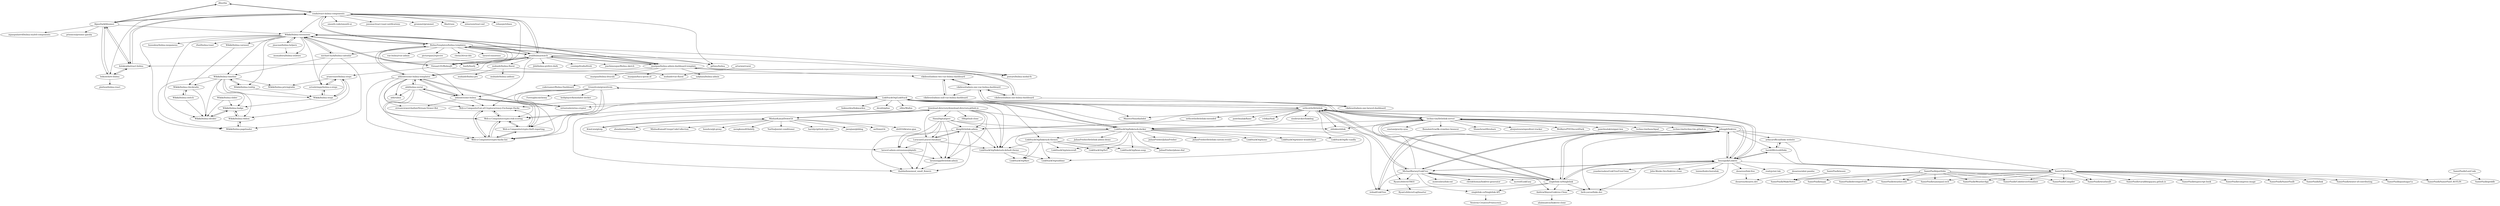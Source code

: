 digraph G {
"dfee/rbx" -> "couds/react-bulma-components"
"dfee/rbx" -> "AlgusDark/bloomer"
"aldi/awesome-bulma-templates" -> "aldi/bulma-social"
"aldi/awesome-bulma-templates" -> "aldi/awesome-bulma"
"aldi/awesome-bulma-templates" -> "Web-n-Composite/List-of-Cryptocurrency-Exchange-Hacks"
"aldi/awesome-bulma-templates" -> "Web-n-Composite/crypto-risk-scoring"
"aldi/awesome-bulma-templates" -> "Web-n-Composite/crypto-hacks-list"
"aldi/awesome-bulma-templates" -> "aldi/ralma"
"aldi/awesome-bulma-templates" -> "Web-n-Composite/crypto-theft-reporting"
"aldi/awesome-bulma-templates" -> "siriustools/sirius-crypter"
"aldi/awesome-bulma-templates" -> "streamviewerchatbot/Stream-Viewer-Bot"
"aldi/awesome-bulma-templates" -> "BulmaTemplates/bulma-templates"
"aldi/bulma-social" -> "aldi/awesome-bulma"
"aldi/bulma-social" -> "aldi/awesome-bulma-templates"
"aldi/bulma-social" -> "aldi/ralma"
"aldi/bulma-social" -> "Web-n-Composite/List-of-Cryptocurrency-Exchange-Hacks"
"aldi/bulma-social" -> "Web-n-Composite/crypto-risk-scoring"
"aldi/bulma-social" -> "Web-n-Composite/crypto-hacks-list"
"octoshrimpy/bulma-o-steps" -> "Wikiki/bulma-steps"
"octoshrimpy/bulma-o-steps" -> "aramvisser/bulma-steps"
"vikdiesel/admin-one-vue-bulma-dashboard" -> "vikdiesel/admin-two-vue-bulma-dashboard"
"vikdiesel/admin-one-vue-bulma-dashboard" -> "vikdiesel/admin-null-vue-bulma-dashboard"
"vikdiesel/admin-one-vue-bulma-dashboard" -> "vikdiesel/admin-one-laravel-dashboard"
"vikdiesel/admin-one-vue-bulma-dashboard" -> "vikdiesel/admin-one-bulma-dashboard"
"download-directory/download-directory.github.io" -> "latuminggi/littlelink-admin"
"download-directory/download-directory.github.io" -> "laravel-admin-extensions/phpinfo"
"download-directory/download-directory.github.io" -> "MinhasKamal/DownGit"
"download-directory/download-directory.github.io" -> "khzg/littlelink-admin"
"download-directory/download-directory.github.io" -> "Luracast/Laravel-Database"
"download-directory/download-directory.github.io" -> "HanaDigital/grev"
"download-directory/download-directory.github.io" -> "thalida/bonemeal_small_flowers"
"download-directory/download-directory.github.io" -> "LinkStackOrg/linkstack-default-theme"
"download-directory/download-directory.github.io" -> "LinkStackOrg/linkstack-docker"
"download-directory/download-directory.github.io" -> "HR/github-clone"
"couds/react-bulma-components" -> "AlgusDark/bloomer"
"couds/react-bulma-components" -> "dfee/rbx"
"couds/react-bulma-components" -> "kulakowka/react-bulma"
"couds/react-bulma-components" -> "bokuweb/re-bulma"
"couds/react-bulma-components" -> "BulmaTemplates/bulma-templates"
"couds/react-bulma-components" -> "jenil/bulmaswatch"
"couds/react-bulma-components" -> "smooth-code/smooth-ui" ["e"=1]
"couds/react-bulma-components" -> "jossmac/react-toast-notifications" ["e"=1]
"couds/react-bulma-components" -> "grommet/grommet" ["e"=1]
"couds/react-bulma-components" -> "fibo/trunx"
"couds/react-bulma-components" -> "VizuaaLOG/BulmaJS"
"couds/react-bulma-components" -> "mlaursen/react-md" ["e"=1]
"couds/react-bulma-components" -> "Wikiki/bulma-extensions"
"couds/react-bulma-components" -> "jgthms/bulma" ["e"=1]
"couds/react-bulma-components" -> "rebassjs/rebass" ["e"=1]
"arturmiz/vuent" -> "mubaidr/vue-fluent"
"jmaczan/bulma-helpers" -> "Wikiki/bulma-extensions"
"jmaczan/bulma-helpers" -> "msmadeira/bulma-utilities"
"Wikiki/bulma-checkradio" -> "Wikiki/bulma-divider"
"Wikiki/bulma-checkradio" -> "Wikiki/bulma-switch"
"Wikiki/bulma-carousel" -> "Wikiki/bulma-checkradio"
"mazipan/bulma-admin-dashboard-template" -> "vikdiesel/admin-one-bulma-dashboard"
"mazipan/bulma-admin-dashboard-template" -> "nafplann/bulma-admin"
"mazipan/bulma-admin-dashboard-template" -> "BulmaTemplates/bulma-templates"
"mazipan/bulma-admin-dashboard-template" -> "mazipan/bulma-dracula"
"mazipan/bulma-admin-dashboard-template" -> "jenil/bulmaswatch"
"mazipan/bulma-admin-dashboard-template" -> "Wikiki/bulma-extensions"
"mazipan/bulma-admin-dashboard-template" -> "aldi/awesome-bulma-templates"
"mazipan/bulma-admin-dashboard-template" -> "mazipan/baca-quran.id" ["e"=1]
"mazipan/bulma-admin-dashboard-template" -> "vikdiesel/admin-two-vue-bulma-dashboard"
"nafplann/bulma-admin" -> "codersamer/Bulma-Dashboard"
"mubaidr/bulma-fluent" -> "mubaidr/vue-fluent"
"mubaidr/bulma-fluent" -> "mubaidr/bulma-addons"
"mubaidr/bulma-fluent" -> "mubaidr/bulma-pro"
"Wikiki/bulma-switch" -> "Wikiki/bulma-checkradio"
"Wikiki/bulma-switch" -> "Wikiki/bulma-divider"
"Luracast/Laravel-Database" -> "thalida/bonemeal_small_flowers"
"Luracast/Laravel-Database" -> "laravel-admin-extensions/phpinfo"
"Luracast/Laravel-Database" -> "latuminggi/littlelink-admin"
"Luracast/Laravel-Database" -> "LinkStackOrg/linkstack-default-theme"
"Luracast/Laravel-Database" -> "khzg/littlelink-admin"
"laravel-admin-extensions/phpinfo" -> "thalida/bonemeal_small_flowers"
"laravel-admin-extensions/phpinfo" -> "latuminggi/littlelink-admin"
"aramvisser/bulma-steps" -> "Wikiki/bulma-steps"
"aramvisser/bulma-steps" -> "octoshrimpy/bulma-o-steps"
"aramvisser/bulma-steps" -> "Wikiki/bulma-ribbon"
"aramvisser/bulma-steps" -> "Wikiki/bulma-pricingtable"
"Wikiki/bulma-slider" -> "Wikiki/bulma-badge"
"Wikiki/bulma-slider" -> "Wikiki/bulma-divider"
"vikdiesel/admin-two-vue-bulma-dashboard" -> "vikdiesel/admin-null-vue-bulma-dashboard"
"vikdiesel/admin-two-vue-bulma-dashboard" -> "vikdiesel/admin-one-vue-bulma-dashboard"
"sethcottle/littlelink" -> "techno-tim/littlelink-server"
"sethcottle/littlelink" -> "LinkStackOrg/LinkStack"
"sethcottle/littlelink" -> "johnggli/linktree"
"sethcottle/littlelink" -> "MichaelBarney/LinkFree"
"sethcottle/littlelink" -> "sethcottle/littlelink-extended"
"sethcottle/littlelink" -> "singlelink-co/Singlelink"
"sethcottle/littlelink" -> "heysagnik/Linkees"
"sethcottle/littlelink" -> "shlinkio/shlink" ["e"=1]
"sethcottle/littlelink" -> "LinkStackOrg/linkstack-docker"
"sethcottle/littlelink" -> "khzg/littlelink-admin"
"sethcottle/littlelink" -> "irshad/LinkTree"
"sethcottle/littlelink" -> "sissbruecker/linkding" ["e"=1]
"sethcottle/littlelink" -> "pawelmalak/flame" ["e"=1]
"sethcottle/littlelink" -> "MauriceNino/dashdot" ["e"=1]
"sethcottle/littlelink" -> "ccbikai/Sink" ["e"=1]
"MichaelBarney/LinkFree" -> "singlelink-co/Singlelink"
"MichaelBarney/LinkFree" -> "sethcottle/littlelink"
"MichaelBarney/LinkFree" -> "johnggli/linktree"
"MichaelBarney/LinkFree" -> "irshad/LinkTree"
"MichaelBarney/LinkFree" -> "heysagnik/Linkees"
"MichaelBarney/LinkFree" -> "AndrewMayes/Linktree-Clone"
"MichaelBarney/LinkFree" -> "montoulieu/link-ent"
"MichaelBarney/LinkFree" -> "techno-tim/littlelink-server"
"MichaelBarney/LinkFree" -> "singlelink-co/Singlelink-API"
"MichaelBarney/LinkFree" -> "RyanLefebvre/TREE"
"MichaelBarney/LinkFree" -> "chriskthomas/linkfree-generator" ["e"=1]
"MichaelBarney/LinkFree" -> "mcreef/LinkEasy"
"aldi/awesome-bulma" -> "aldi/bulma-social"
"aldi/awesome-bulma" -> "aldi/awesome-bulma-templates"
"aldi/awesome-bulma" -> "Web-n-Composite/List-of-Cryptocurrency-Exchange-Hacks"
"aldi/awesome-bulma" -> "Web-n-Composite/crypto-risk-scoring"
"aldi/awesome-bulma" -> "Web-n-Composite/crypto-hacks-list"
"aldi/awesome-bulma" -> "Web-n-Composite/crypto-theft-reporting"
"aldi/awesome-bulma" -> "siriustools/sirius-crypter"
"aldi/awesome-bulma" -> "streamviewerchatbot/Stream-Viewer-Bot"
"singlelink-co/Singlelink" -> "heysagnik/Linkees"
"singlelink-co/Singlelink" -> "MichaelBarney/LinkFree"
"singlelink-co/Singlelink" -> "johnggli/linktree"
"singlelink-co/Singlelink" -> "irshad/LinkTree"
"singlelink-co/Singlelink" -> "AndrewMayes/Linktree-Clone"
"singlelink-co/Singlelink" -> "sethcottle/littlelink"
"singlelink-co/Singlelink" -> "techno-tim/littlelink-server"
"singlelink-co/Singlelink" -> "singlelink-co/Singlelink-API"
"singlelink-co/Singlelink" -> "fatih-yavuz/links.dev" ["e"=1]
"johnggli/linktree" -> "heysagnik/Linkees"
"johnggli/linktree" -> "singlelink-co/Singlelink"
"johnggli/linktree" -> "irshad/LinkTree"
"johnggli/linktree" -> "sethcottle/littlelink"
"johnggli/linktree" -> "SamirPaulb/links"
"johnggli/linktree" -> "MichaelBarney/LinkFree"
"johnggli/linktree" -> "harsh98trivedi/links"
"johnggli/linktree" -> "RyanLefebvre/TREE"
"johnggli/linktree" -> "techno-tim/littlelink-server"
"johnggli/linktree" -> "ardacarofficial/links-website"
"johnggli/linktree" -> "fatih-yavuz/links.dev" ["e"=1]
"vikdiesel/admin-one-bulma-dashboard" -> "mazipan/bulma-admin-dashboard-template"
"vikdiesel/admin-one-bulma-dashboard" -> "vikdiesel/admin-one-vue-bulma-dashboard"
"vikdiesel/admin-one-bulma-dashboard" -> "vikdiesel/admin-one-laravel-dashboard"
"AndrewMayes/Linktree-Clone" -> "aliahmadcse/linktree-clone"
"HanaDigital/grev" -> "LinkStackOrg/linkstack-default-theme"
"HanaDigital/grev" -> "thalida/bonemeal_small_flowers"
"HanaDigital/grev" -> "laravel-admin-extensions/phpinfo"
"HanaDigital/grev" -> "Luracast/Laravel-Database"
"HanaDigital/grev" -> "latuminggi/littlelink-admin"
"HanaDigital/grev" -> "khzg/littlelink-admin"
"HanaDigital/grev" -> "LinkStackOrg/linkstack-docker"
"vikdiesel/admin-one-laravel-dashboard" -> "vikdiesel/admin-one-vue-bulma-dashboard"
"irshad/LinkTree" -> "johnggli/linktree"
"dsoaress/abnt-pandoc" -> "dsoaress/dsoares.dev"
"dsoaress/link-free" -> "dsoaress/dsoares.dev"
"singlelink-co/Singlelink-API" -> "Neutron-Creative/Printscreen"
"vikdiesel/admin-null-vue-bulma-dashboard" -> "vikdiesel/admin-two-vue-bulma-dashboard"
"techno-tim/littlelink-server" -> "sethcottle/littlelink"
"techno-tim/littlelink-server" -> "techno-tim/launchpad" ["e"=1]
"techno-tim/littlelink-server" -> "techno-tim/techno-tim.github.io" ["e"=1]
"techno-tim/littlelink-server" -> "singlelink-co/Singlelink"
"techno-tim/littlelink-server" -> "LinkStackOrg/linkstack-docker"
"techno-tim/littlelink-server" -> "LinkStackOrg/LinkStack"
"techno-tim/littlelink-server" -> "shlinkio/shlink" ["e"=1]
"techno-tim/littlelink-server" -> "heysagnik/Linkees"
"techno-tim/littlelink-server" -> "vmstan/gravity-sync" ["e"=1]
"techno-tim/littlelink-server" -> "fbonalair/traefik-crowdsec-bouncer" ["e"=1]
"techno-tim/littlelink-server" -> "ShaneIsrael/fireshare" ["e"=1]
"techno-tim/littlelink-server" -> "alexjustesen/speedtest-tracker" ["e"=1]
"techno-tim/littlelink-server" -> "johnggli/linktree"
"techno-tim/littlelink-server" -> "Weilbyte/PVEDiscordDark" ["e"=1]
"techno-tim/littlelink-server" -> "pawelmalak/snippet-box" ["e"=1]
"Groestlcoin/groestlcoin" -> "ForetagInc/alchemy" ["e"=1]
"Groestlcoin/groestlcoin" -> "LinkStackOrg/LinkStack"
"Groestlcoin/groestlcoin" -> "Web-n-Composite/List-of-Cryptocurrency-Exchange-Hacks"
"Groestlcoin/groestlcoin" -> "Web-n-Composite/crypto-risk-scoring"
"Groestlcoin/groestlcoin" -> "heldplayer/komidabot-docker"
"Groestlcoin/groestlcoin" -> "Web-n-Composite/crypto-hacks-list"
"Groestlcoin/groestlcoin" -> "Web-n-Composite/crypto-theft-reporting"
"Groestlcoin/groestlcoin" -> "siriustools/sirius-crypter"
"heysagnik/Linkees" -> "singlelink-co/Singlelink"
"heysagnik/Linkees" -> "johnggli/linktree"
"heysagnik/Linkees" -> "harsh98trivedi/links"
"heysagnik/Linkees" -> "SamirPaulb/links"
"heysagnik/Linkees" -> "AndrewMayes/Linktree-Clone"
"heysagnik/Linkees" -> "sethcottle/littlelink"
"heysagnik/Linkees" -> "MichaelBarney/LinkFree"
"heysagnik/Linkees" -> "fatih-yavuz/links.dev" ["e"=1]
"heysagnik/Linkees" -> "realvjy/nxt-lnk" ["e"=1]
"heysagnik/Linkees" -> "yoanbernabeu/LinkTreeFreeClone"
"heysagnik/Linkees" -> "techno-tim/littlelink-server"
"heysagnik/Linkees" -> "John-Weeks-Dev/linktree-clone" ["e"=1]
"heysagnik/Linkees" -> "luizmellodev/instalink"
"heysagnik/Linkees" -> "dsoaress/link-free"
"SamirPaulb/music" -> "SamirPaulb/MakeNotes"
"harsh98trivedi/links" -> "SamirPaulb/links"
"harsh98trivedi/links" -> "heysagnik/Linkees"
"harsh98trivedi/links" -> "ardacarofficial/links-website"
"SamirPaulb/LeetCode" -> "SamirPaulb/SamirPaul1.KOTLIN"
"SamirPaulb/LeetCode" -> "SamirPaulb/griddb"
"SamirPaulb/portfolio" -> "SamirPaulb/weather.info"
"SamirPaulb/portfolio" -> "SamirPaulb/MakeNotes"
"SamirPaulb/portfolio" -> "SamirPaulb/samirpaul.tech"
"SamirPaulb/portfolio" -> "SamirPaulb/WeatherApp"
"SamirPaulb/portfolio" -> "SamirPaulb/mypy"
"SamirPaulb/portfolio" -> "SamirPaulb/weatherJS"
"SamirPaulb/portfolio" -> "SamirPaulb/CodeforcesVisualizer"
"SamirPaulb/portfolio" -> "SamirPaulb/Compiler"
"SamirPaulb/portfolio" -> "SamirPaulb/developerFolio"
"khzg/littlelink-admin" -> "latuminggi/littlelink-admin"
"khzg/littlelink-admin" -> "laravel-admin-extensions/phpinfo"
"khzg/littlelink-admin" -> "thalida/bonemeal_small_flowers"
"khzg/littlelink-admin" -> "LinkStackOrg/linkstack-default-theme"
"khzg/littlelink-admin" -> "Luracast/Laravel-Database"
"latuminggi/littlelink-admin" -> "thalida/bonemeal_small_flowers"
"RyanLefebvre/TREE" -> "RyanLefebvre/LogSmarter"
"LinkStackOrg/LinkStack" -> "LinkStackOrg/linkstack-docker"
"LinkStackOrg/LinkStack" -> "sethcottle/littlelink"
"LinkStackOrg/LinkStack" -> "LinkStackOrg/linkstack-themes"
"LinkStackOrg/LinkStack" -> "Groestlcoin/groestlcoin"
"LinkStackOrg/LinkStack" -> "siriustools/sirius-crypter"
"LinkStackOrg/LinkStack" -> "techno-tim/littlelink-server"
"LinkStackOrg/LinkStack" -> "linkwarden/linkwarden" ["e"=1]
"LinkStackOrg/LinkStack" -> "MauriceNino/dashdot" ["e"=1]
"LinkStackOrg/LinkStack" -> "Web-n-Composite/List-of-Cryptocurrency-Exchange-Hacks"
"LinkStackOrg/LinkStack" -> "shlinkio/shlink" ["e"=1]
"LinkStackOrg/LinkStack" -> "Web-n-Composite/crypto-risk-scoring"
"LinkStackOrg/LinkStack" -> "diced/zipline" ["e"=1]
"LinkStackOrg/LinkStack" -> "Web-n-Composite/crypto-hacks-list"
"LinkStackOrg/LinkStack" -> "ellite/Wallos" ["e"=1]
"LinkStackOrg/LinkStack" -> "LinkStackOrg/linkstack-default-theme"
"KinoLien/gitzip" -> "MinhasKamal/DownGit"
"SamirPaulb/links" -> "SamirPaulb/link"
"SamirPaulb/links" -> "SamirPaulb/winter-of-contributing"
"SamirPaulb/links" -> "SamirPaulb/paulsagar1a"
"SamirPaulb/links" -> "SamirPaulb/CodeforcesVisualizer"
"SamirPaulb/links" -> "SamirPaulb/weather.info"
"SamirPaulb/links" -> "SamirPaulb/weatherJS"
"SamirPaulb/links" -> "SamirPaulb/varadbhogayata.github.io"
"SamirPaulb/links" -> "SamirPaulb/typescript-book"
"SamirPaulb/links" -> "SamirPaulb/Compiler"
"SamirPaulb/links" -> "SamirPaulb/compress-image"
"SamirPaulb/links" -> "SamirPaulb/MakeNotes"
"SamirPaulb/links" -> "SamirPaulb/samirpaul.tech"
"SamirPaulb/links" -> "SamirPaulb/SamirPaul1.KOTLIN"
"SamirPaulb/links" -> "SamirPaulb/SamirPaulb"
"SamirPaulb/links" -> "SamirPaulb/WeatherApp"
"LinkStackOrg/linkstack-themes" -> "LinkStackOrg/linkstack-default-theme"
"LinkStackOrg/linkstack-themes" -> "LinkStackOrg/flare"
"LinkStackOrg/linkstack-themes" -> "LinkStackOrg/sublime"
"LinkStackOrg/linkstack-themes" -> "JulianPrieber/phone-dial"
"LinkStackOrg/linkstack-themes" -> "LinkStackOrg/minceraft"
"LinkStackOrg/linkstack-themes" -> "LinkStackOrg/SoT"
"LinkStackOrg/linkstack-themes" -> "LinkStackOrg/bean-soup"
"LinkStackOrg/linkstack-default-theme" -> "LinkStackOrg/flare"
"LinkStackOrg/linkstack-default-theme" -> "LinkStackOrg/sublime"
"LinkStackOrg/linkstack-docker" -> "LinkStackOrg/linkstack-themes"
"LinkStackOrg/linkstack-docker" -> "LinkStackOrg/linkstack-default-theme"
"LinkStackOrg/linkstack-docker" -> "LinkStackOrg/LinkStack"
"LinkStackOrg/linkstack-docker" -> "LinkStackOrg/flare"
"LinkStackOrg/linkstack-docker" -> "LinkStackOrg/sublime"
"LinkStackOrg/linkstack-docker" -> "JulianPrieber/phone-dial"
"LinkStackOrg/linkstack-docker" -> "LinkStackOrg/minceraft"
"LinkStackOrg/linkstack-docker" -> "LinkStackOrg/SoT"
"LinkStackOrg/linkstack-docker" -> "LinkStackOrg/bean-soup"
"LinkStackOrg/linkstack-docker" -> "JulianPrieber/JulianPrieber"
"LinkStackOrg/linkstack-docker" -> "JulianPrieber/littlelink-custom-events"
"LinkStackOrg/linkstack-docker" -> "LinkStackOrg/mono"
"LinkStackOrg/linkstack-docker" -> "LinkStackOrg/winter-wonderland"
"LinkStackOrg/linkstack-docker" -> "LinkStackOrg/llc-vanilla"
"LinkStackOrg/linkstack-docker" -> "JulianPrieber/littlelink-admin-demo"
"sethcottle/littlelink-extended" -> "khzg/littlelink-admin"
"Web-n-Composite/crypto-theft-reporting" -> "Web-n-Composite/crypto-risk-scoring"
"Web-n-Composite/crypto-theft-reporting" -> "Web-n-Composite/crypto-hacks-list"
"Web-n-Composite/crypto-theft-reporting" -> "Web-n-Composite/List-of-Cryptocurrency-Exchange-Hacks"
"Web-n-Composite/crypto-risk-scoring" -> "Web-n-Composite/crypto-hacks-list"
"Web-n-Composite/crypto-risk-scoring" -> "Web-n-Composite/List-of-Cryptocurrency-Exchange-Hacks"
"Web-n-Composite/crypto-risk-scoring" -> "Web-n-Composite/crypto-theft-reporting"
"Web-n-Composite/crypto-hacks-list" -> "Web-n-Composite/crypto-risk-scoring"
"Web-n-Composite/crypto-hacks-list" -> "Web-n-Composite/List-of-Cryptocurrency-Exchange-Hacks"
"Web-n-Composite/crypto-hacks-list" -> "Web-n-Composite/crypto-theft-reporting"
"Web-n-Composite/List-of-Cryptocurrency-Exchange-Hacks" -> "Web-n-Composite/crypto-risk-scoring"
"Web-n-Composite/List-of-Cryptocurrency-Exchange-Hacks" -> "Web-n-Composite/crypto-hacks-list"
"ardacarofficial/links-website" -> "SamirPaulb/links"
"ardacarofficial/links-website" -> "harsh98trivedi/links"
"bokuweb/re-bulma" -> "kulakowka/react-bulma"
"bokuweb/re-bulma" -> "plathon/bulma-react"
"bokuweb/re-bulma" -> "AlgusDark/bloomer"
"BulmaTemplates/bulma-templates" -> "jenil/bulmaswatch"
"BulmaTemplates/bulma-templates" -> "buefy/buefy" ["e"=1]
"BulmaTemplates/bulma-templates" -> "aldi/awesome-bulma-templates"
"BulmaTemplates/bulma-templates" -> "Wikiki/bulma-extensions"
"BulmaTemplates/bulma-templates" -> "jgthms/bulma" ["e"=1]
"BulmaTemplates/bulma-templates" -> "mazipan/bulma-admin-dashboard-template"
"BulmaTemplates/bulma-templates" -> "vue-bulma/vue-admin" ["e"=1]
"BulmaTemplates/bulma-templates" -> "VizuaaLOG/BulmaJS"
"BulmaTemplates/bulma-templates" -> "couds/react-bulma-components"
"BulmaTemplates/bulma-templates" -> "postare/bulma-modal-fx"
"BulmaTemplates/bulma-templates" -> "michael-hack/bulma-calendar"
"BulmaTemplates/bulma-templates" -> "aldi/awesome-bulma"
"BulmaTemplates/bulma-templates" -> "picturepan2/spectre" ["e"=1]
"BulmaTemplates/bulma-templates" -> "chenz24/vue-blu" ["e"=1]
"BulmaTemplates/bulma-templates" -> "laravel-enso/enso" ["e"=1]
"MinhasKamal/DownGit" -> "zhoudaxiaa/DownGit"
"MinhasKamal/DownGit" -> "KinoLien/gitzip"
"MinhasKamal/DownGit" -> "download-directory/download-directory.github.io"
"MinhasKamal/DownGit" -> "MinhasKamal/CreepyCodeCollection" ["e"=1]
"MinhasKamal/DownGit" -> "hunshcn/gh-proxy" ["e"=1]
"MinhasKamal/DownGit" -> "mengkunsoft/lmbtfy" ["e"=1]
"MinhasKamal/DownGit" -> "YunYouJun/air-conditioner" ["e"=1]
"MinhasKamal/DownGit" -> "harshjv/github-repo-size" ["e"=1]
"MinhasKamal/DownGit" -> "jwenjian/ghiblog" ["e"=1]
"MinhasKamal/DownGit" -> "oe/DownGit"
"MinhasKamal/DownGit" -> "xb2016/kratos-pjax" ["e"=1]
"jenil/bulmaswatch" -> "BulmaTemplates/bulma-templates"
"jenil/bulmaswatch" -> "Wikiki/bulma-extensions"
"jenil/bulmaswatch" -> "VizuaaLOG/BulmaJS"
"jenil/bulmaswatch" -> "buefy/buefy" ["e"=1]
"jenil/bulmaswatch" -> "aldi/awesome-bulma"
"jenil/bulmaswatch" -> "aldi/awesome-bulma-templates"
"jenil/bulmaswatch" -> "postare/bulma-modal-fx"
"jenil/bulmaswatch" -> "mazipan/bulma-admin-dashboard-template"
"jenil/bulmaswatch" -> "jgthms/bulma" ["e"=1]
"jenil/bulmaswatch" -> "jloh/bulma-prefers-dark"
"jenil/bulmaswatch" -> "cssninjaStudio/fresh" ["e"=1]
"jenil/bulmaswatch" -> "kulakowka/react-bulma"
"jenil/bulmaswatch" -> "couds/react-bulma-components"
"jenil/bulmaswatch" -> "mubaidr/bulma-fluent"
"jenil/bulmaswatch" -> "joachimesque/Bulma.sketch"
"AlgusDark/bloomer" -> "kulakowka/react-bulma"
"AlgusDark/bloomer" -> "couds/react-bulma-components"
"AlgusDark/bloomer" -> "dfee/rbx"
"AlgusDark/bloomer" -> "bokuweb/re-bulma"
"AlgusDark/bloomer" -> "Wikiki/bulma-extensions"
"AlgusDark/bloomer" -> "mpaupulaire4/bulma-styled-components"
"AlgusDark/bloomer" -> "prismicio/prismic-gatsby" ["e"=1]
"Wikiki/bulma-tooltip" -> "Wikiki/bulma-steps"
"Wikiki/bulma-tooltip" -> "Wikiki/bulma-timeline"
"Wikiki/bulma-pageloader" -> "Wikiki/bulma-ribbon"
"Wikiki/bulma-extensions" -> "jenil/bulmaswatch"
"Wikiki/bulma-extensions" -> "michael-hack/bulma-calendar"
"Wikiki/bulma-extensions" -> "VizuaaLOG/BulmaJS"
"Wikiki/bulma-extensions" -> "Wikiki/bulma-carousel"
"Wikiki/bulma-extensions" -> "BulmaTemplates/bulma-templates"
"Wikiki/bulma-extensions" -> "jmaczan/bulma-helpers"
"Wikiki/bulma-extensions" -> "Wikiki/bulma-timeline"
"Wikiki/bulma-extensions" -> "hunzaboy/bulma-megamenu"
"Wikiki/bulma-extensions" -> "octoshrimpy/bulma-o-steps"
"Wikiki/bulma-extensions" -> "rfoel/bulma-toast"
"Wikiki/bulma-extensions" -> "Wikiki/bulma-tooltip"
"Wikiki/bulma-extensions" -> "msmadeira/bulma-utilities"
"Wikiki/bulma-extensions" -> "mazipan/bulma-admin-dashboard-template"
"Wikiki/bulma-extensions" -> "Wikiki/bulma-pageloader"
"Wikiki/bulma-extensions" -> "Wikiki/bulma-divider"
"VizuaaLOG/BulmaJS" -> "postare/bulma-modal-fx"
"VizuaaLOG/BulmaJS" -> "jenil/bulmaswatch"
"VizuaaLOG/BulmaJS" -> "Wikiki/bulma-extensions"
"VizuaaLOG/BulmaJS" -> "aramvisser/bulma-steps"
"Wikiki/bulma-timeline" -> "Wikiki/bulma-tooltip"
"Wikiki/bulma-timeline" -> "Wikiki/bulma-steps"
"Wikiki/bulma-timeline" -> "Wikiki/bulma-badge"
"Wikiki/bulma-timeline" -> "Wikiki/bulma-ribbon"
"Wikiki/bulma-timeline" -> "Wikiki/bulma-pageloader"
"Wikiki/bulma-timeline" -> "Wikiki/bulma-pricingtable"
"Wikiki/bulma-timeline" -> "Wikiki/bulma-divider"
"Wikiki/bulma-timeline" -> "Wikiki/bulma-checkradio"
"michael-hack/bulma-calendar" -> "Wikiki/bulma-extensions"
"michael-hack/bulma-calendar" -> "Wikiki/bulma-timeline"
"michael-hack/bulma-calendar" -> "Wikiki/bulma-pageloader"
"michael-hack/bulma-calendar" -> "octoshrimpy/bulma-o-steps"
"Wikiki/bulma-steps" -> "Wikiki/bulma-badge"
"Wikiki/bulma-steps" -> "octoshrimpy/bulma-o-steps"
"Wikiki/bulma-steps" -> "aramvisser/bulma-steps"
"kulakowka/react-bulma" -> "bokuweb/re-bulma"
"kulakowka/react-bulma" -> "AlgusDark/bloomer"
"kulakowka/react-bulma" -> "couds/react-bulma-components"
"Wikiki/bulma-ribbon" -> "Wikiki/bulma-badge"
"Wikiki/bulma-ribbon" -> "Wikiki/bulma-pageloader"
"Wikiki/bulma-badge" -> "Wikiki/bulma-divider"
"Wikiki/bulma-badge" -> "Wikiki/bulma-ribbon"
"Wikiki/bulma-divider" -> "Wikiki/bulma-badge"
"dfee/rbx" ["l"="14.753,-12.457"]
"couds/react-bulma-components" ["l"="14.723,-12.412"]
"AlgusDark/bloomer" ["l"="14.723,-12.458"]
"aldi/awesome-bulma-templates" ["l"="14.781,-12.267"]
"aldi/bulma-social" ["l"="14.801,-12.241"]
"aldi/awesome-bulma" ["l"="14.777,-12.244"]
"Web-n-Composite/List-of-Cryptocurrency-Exchange-Hacks" ["l"="14.811,-12.192"]
"Web-n-Composite/crypto-risk-scoring" ["l"="14.829,-12.206"]
"Web-n-Composite/crypto-hacks-list" ["l"="14.802,-12.21"]
"aldi/ralma" ["l"="14.811,-12.27"]
"Web-n-Composite/crypto-theft-reporting" ["l"="14.827,-12.23"]
"siriustools/sirius-crypter" ["l"="14.787,-12.178"]
"streamviewerchatbot/Stream-Viewer-Bot" ["l"="14.747,-12.246"]
"BulmaTemplates/bulma-templates" ["l"="14.732,-12.325"]
"octoshrimpy/bulma-o-steps" ["l"="14.638,-12.363"]
"Wikiki/bulma-steps" ["l"="14.604,-12.361"]
"aramvisser/bulma-steps" ["l"="14.621,-12.374"]
"vikdiesel/admin-one-vue-bulma-dashboard" ["l"="14.856,-12.375"]
"vikdiesel/admin-two-vue-bulma-dashboard" ["l"="14.829,-12.382"]
"vikdiesel/admin-null-vue-bulma-dashboard" ["l"="14.851,-12.4"]
"vikdiesel/admin-one-laravel-dashboard" ["l"="14.876,-12.36"]
"vikdiesel/admin-one-bulma-dashboard" ["l"="14.829,-12.356"]
"download-directory/download-directory.github.io" ["l"="15.001,-12.058"]
"latuminggi/littlelink-admin" ["l"="14.978,-12.048"]
"laravel-admin-extensions/phpinfo" ["l"="14.977,-12.037"]
"MinhasKamal/DownGit" ["l"="15.076,-12.04"]
"khzg/littlelink-admin" ["l"="14.948,-12.038"]
"Luracast/Laravel-Database" ["l"="14.964,-12.048"]
"HanaDigital/grev" ["l"="14.96,-12.068"]
"thalida/bonemeal_small_flowers" ["l"="14.975,-12.056"]
"LinkStackOrg/linkstack-default-theme" ["l"="14.934,-12.074"]
"LinkStackOrg/linkstack-docker" ["l"="14.903,-12.073"]
"HR/github-clone" ["l"="15.035,-12.091"]
"kulakowka/react-bulma" ["l"="14.706,-12.442"]
"bokuweb/re-bulma" ["l"="14.7,-12.479"]
"jenil/bulmaswatch" ["l"="14.742,-12.368"]
"smooth-code/smooth-ui" ["l"="-4.099,-29.203"]
"jossmac/react-toast-notifications" ["l"="-3.613,-29.26"]
"grommet/grommet" ["l"="0.657,-28.877"]
"fibo/trunx" ["l"="14.679,-12.442"]
"VizuaaLOG/BulmaJS" ["l"="14.702,-12.372"]
"mlaursen/react-md" ["l"="0.474,-28.939"]
"Wikiki/bulma-extensions" ["l"="14.676,-12.364"]
"jgthms/bulma" ["l"="-0.803,-31.879"]
"rebassjs/rebass" ["l"="-4.02,-29.261"]
"arturmiz/vuent" ["l"="14.872,-12.532"]
"mubaidr/vue-fluent" ["l"="14.848,-12.497"]
"jmaczan/bulma-helpers" ["l"="14.654,-12.4"]
"msmadeira/bulma-utilities" ["l"="14.652,-12.381"]
"Wikiki/bulma-checkradio" ["l"="14.6,-12.299"]
"Wikiki/bulma-divider" ["l"="14.598,-12.321"]
"Wikiki/bulma-switch" ["l"="14.577,-12.291"]
"Wikiki/bulma-carousel" ["l"="14.638,-12.304"]
"mazipan/bulma-admin-dashboard-template" ["l"="14.771,-12.345"]
"nafplann/bulma-admin" ["l"="14.805,-12.328"]
"mazipan/bulma-dracula" ["l"="14.797,-12.357"]
"mazipan/baca-quran.id" ["l"="-12.308,-29.462"]
"codersamer/Bulma-Dashboard" ["l"="14.828,-12.318"]
"mubaidr/bulma-fluent" ["l"="14.811,-12.448"]
"mubaidr/bulma-addons" ["l"="14.821,-12.479"]
"mubaidr/bulma-pro" ["l"="14.835,-12.457"]
"Wikiki/bulma-ribbon" ["l"="14.6,-12.342"]
"Wikiki/bulma-pricingtable" ["l"="14.584,-12.367"]
"Wikiki/bulma-slider" ["l"="14.56,-12.322"]
"Wikiki/bulma-badge" ["l"="14.583,-12.335"]
"sethcottle/littlelink" ["l"="14.871,-12.013"]
"techno-tim/littlelink-server" ["l"="14.839,-12.019"]
"LinkStackOrg/LinkStack" ["l"="14.849,-12.108"]
"johnggli/linktree" ["l"="14.828,-11.975"]
"MichaelBarney/LinkFree" ["l"="14.869,-11.961"]
"sethcottle/littlelink-extended" ["l"="14.923,-12.013"]
"singlelink-co/Singlelink" ["l"="14.851,-11.979"]
"heysagnik/Linkees" ["l"="14.832,-11.954"]
"shlinkio/shlink" ["l"="12.608,-8.335"]
"irshad/LinkTree" ["l"="14.872,-11.983"]
"sissbruecker/linkding" ["l"="12.638,-8.862"]
"pawelmalak/flame" ["l"="12.441,-8.888"]
"MauriceNino/dashdot" ["l"="12.398,-8.892"]
"ccbikai/Sink" ["l"="46.466,-0.246"]
"AndrewMayes/Linktree-Clone" ["l"="14.852,-11.93"]
"montoulieu/link-ent" ["l"="14.91,-11.934"]
"singlelink-co/Singlelink-API" ["l"="14.888,-11.943"]
"RyanLefebvre/TREE" ["l"="14.869,-11.93"]
"chriskthomas/linkfree-generator" ["l"="15.444,-12.008"]
"mcreef/LinkEasy" ["l"="14.907,-11.955"]
"fatih-yavuz/links.dev" ["l"="50.637,-0.338"]
"SamirPaulb/links" ["l"="14.764,-11.904"]
"harsh98trivedi/links" ["l"="14.798,-11.941"]
"ardacarofficial/links-website" ["l"="14.776,-11.946"]
"aliahmadcse/linktree-clone" ["l"="14.866,-11.891"]
"dsoaress/abnt-pandoc" ["l"="14.854,-11.837"]
"dsoaress/dsoares.dev" ["l"="14.846,-11.864"]
"dsoaress/link-free" ["l"="14.841,-11.897"]
"Neutron-Creative/Printscreen" ["l"="14.909,-11.915"]
"techno-tim/launchpad" ["l"="12.079,-8.915"]
"techno-tim/techno-tim.github.io" ["l"="12.099,-8.904"]
"vmstan/gravity-sync" ["l"="-51.485,13.266"]
"fbonalair/traefik-crowdsec-bouncer" ["l"="11.974,-8.602"]
"ShaneIsrael/fireshare" ["l"="13.64,-11.262"]
"alexjustesen/speedtest-tracker" ["l"="12.317,-8.848"]
"Weilbyte/PVEDiscordDark" ["l"="9.78,-12.082"]
"pawelmalak/snippet-box" ["l"="12.42,-8.727"]
"Groestlcoin/groestlcoin" ["l"="14.838,-12.167"]
"ForetagInc/alchemy" ["l"="4.066,13.601"]
"heldplayer/komidabot-docker" ["l"="14.886,-12.181"]
"realvjy/nxt-lnk" ["l"="-3.118,-30.677"]
"yoanbernabeu/LinkTreeFreeClone" ["l"="14.822,-11.911"]
"John-Weeks-Dev/linktree-clone" ["l"="-6.083,-31.071"]
"luizmellodev/instalink" ["l"="14.822,-11.929"]
"SamirPaulb/music" ["l"="14.673,-11.89"]
"SamirPaulb/MakeNotes" ["l"="14.708,-11.894"]
"SamirPaulb/LeetCode" ["l"="14.75,-11.808"]
"SamirPaulb/SamirPaul1.KOTLIN" ["l"="14.757,-11.847"]
"SamirPaulb/griddb" ["l"="14.744,-11.783"]
"SamirPaulb/portfolio" ["l"="14.717,-11.873"]
"SamirPaulb/weather.info" ["l"="14.743,-11.887"]
"SamirPaulb/samirpaul.tech" ["l"="14.732,-11.885"]
"SamirPaulb/WeatherApp" ["l"="14.736,-11.898"]
"SamirPaulb/mypy" ["l"="14.705,-11.847"]
"SamirPaulb/weatherJS" ["l"="14.746,-11.875"]
"SamirPaulb/CodeforcesVisualizer" ["l"="14.739,-11.865"]
"SamirPaulb/Compiler" ["l"="14.725,-11.898"]
"SamirPaulb/developerFolio" ["l"="14.691,-11.861"]
"RyanLefebvre/LogSmarter" ["l"="14.889,-11.901"]
"LinkStackOrg/linkstack-themes" ["l"="14.903,-12.098"]
"linkwarden/linkwarden" ["l"="12.524,-8.925"]
"diced/zipline" ["l"="13.702,-11.298"]
"ellite/Wallos" ["l"="12.465,-8.791"]
"KinoLien/gitzip" ["l"="15.121,-12.054"]
"SamirPaulb/link" ["l"="14.732,-11.922"]
"SamirPaulb/winter-of-contributing" ["l"="14.771,-11.885"]
"SamirPaulb/paulsagar1a" ["l"="14.785,-11.88"]
"SamirPaulb/varadbhogayata.github.io" ["l"="14.761,-11.876"]
"SamirPaulb/typescript-book" ["l"="14.75,-11.921"]
"SamirPaulb/compress-image" ["l"="14.787,-11.897"]
"SamirPaulb/SamirPaulb" ["l"="14.777,-11.864"]
"LinkStackOrg/flare" ["l"="14.93,-12.094"]
"LinkStackOrg/sublime" ["l"="14.922,-12.084"]
"JulianPrieber/phone-dial" ["l"="14.922,-12.106"]
"LinkStackOrg/minceraft" ["l"="14.909,-12.112"]
"LinkStackOrg/SoT" ["l"="14.888,-12.091"]
"LinkStackOrg/bean-soup" ["l"="14.916,-12.095"]
"JulianPrieber/JulianPrieber" ["l"="14.924,-12.061"]
"JulianPrieber/littlelink-custom-events" ["l"="14.89,-12.052"]
"LinkStackOrg/mono" ["l"="14.905,-12.047"]
"LinkStackOrg/winter-wonderland" ["l"="14.919,-12.048"]
"LinkStackOrg/llc-vanilla" ["l"="14.878,-12.063"]
"JulianPrieber/littlelink-admin-demo" ["l"="14.879,-12.076"]
"plathon/bulma-react" ["l"="14.683,-12.512"]
"buefy/buefy" ["l"="-6.34,-32.281"]
"vue-bulma/vue-admin" ["l"="-3.78,-33.551"]
"postare/bulma-modal-fx" ["l"="14.709,-12.346"]
"michael-hack/bulma-calendar" ["l"="14.664,-12.332"]
"picturepan2/spectre" ["l"="22.577,-27.193"]
"chenz24/vue-blu" ["l"="-5.966,-34.675"]
"laravel-enso/enso" ["l"="-15.291,28.052"]
"zhoudaxiaa/DownGit" ["l"="15.114,-12.005"]
"MinhasKamal/CreepyCodeCollection" ["l"="-16.582,-6.563"]
"hunshcn/gh-proxy" ["l"="-48.565,13.257"]
"mengkunsoft/lmbtfy" ["l"="-45.004,15.008"]
"YunYouJun/air-conditioner" ["l"="-53.443,-19.608"]
"harshjv/github-repo-size" ["l"="18.736,12.909"]
"jwenjian/ghiblog" ["l"="-44.007,11.144"]
"oe/DownGit" ["l"="15.08,-12.012"]
"xb2016/kratos-pjax" ["l"="-43.561,15.249"]
"jloh/bulma-prefers-dark" ["l"="14.689,-12.408"]
"cssninjaStudio/fresh" ["l"="-13.233,-31.663"]
"joachimesque/Bulma.sketch" ["l"="14.781,-12.399"]
"mpaupulaire4/bulma-styled-components" ["l"="14.732,-12.502"]
"prismicio/prismic-gatsby" ["l"="12.806,-34.797"]
"Wikiki/bulma-tooltip" ["l"="14.625,-12.353"]
"Wikiki/bulma-timeline" ["l"="14.615,-12.335"]
"Wikiki/bulma-pageloader" ["l"="14.635,-12.335"]
"hunzaboy/bulma-megamenu" ["l"="14.617,-12.403"]
"rfoel/bulma-toast" ["l"="14.635,-12.426"]
}